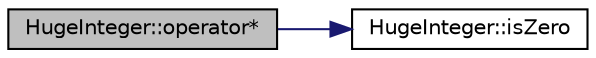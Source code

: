 digraph "HugeInteger::operator*"
{
  edge [fontname="Helvetica",fontsize="10",labelfontname="Helvetica",labelfontsize="10"];
  node [fontname="Helvetica",fontsize="10",shape=record];
  rankdir="LR";
  Node1 [label="HugeInteger::operator*",height=0.2,width=0.4,color="black", fillcolor="grey75", style="filled", fontcolor="black"];
  Node1 -> Node2 [color="midnightblue",fontsize="10",style="solid"];
  Node2 [label="HugeInteger::isZero",height=0.2,width=0.4,color="black", fillcolor="white", style="filled",URL="$classHugeInteger.html#a183190948f2862b4dfd6a10e25a9b9ab"];
}
